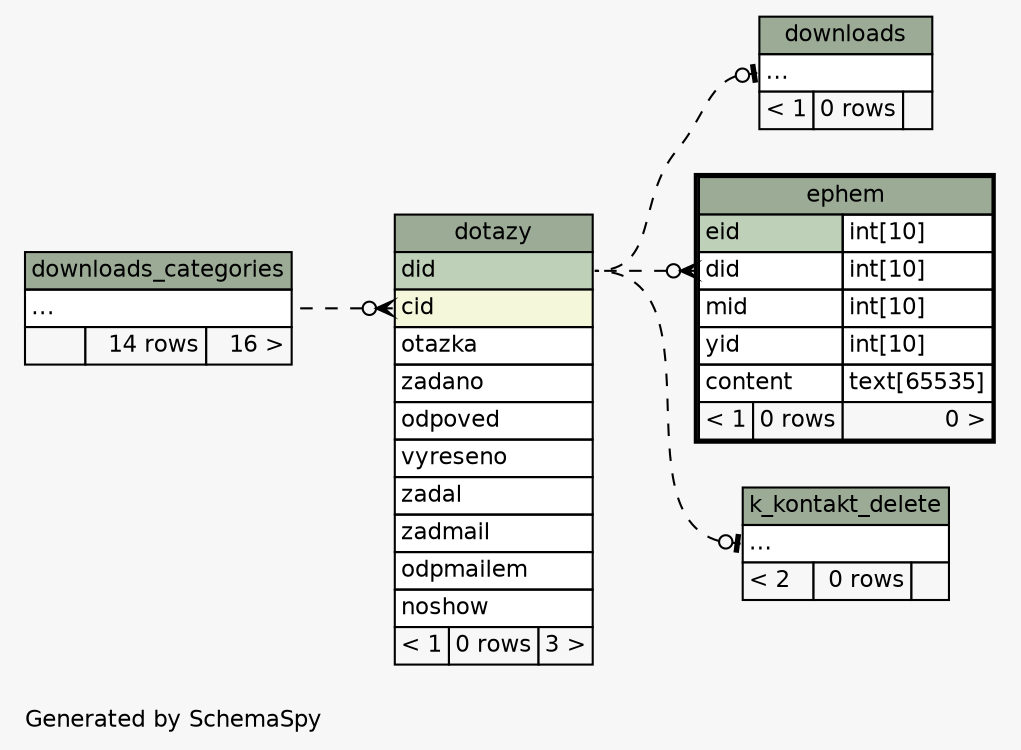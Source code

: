 // dot 2.38.0 on Mac OS X 10.9.4
// SchemaSpy rev 590
digraph "impliedTwoDegreesRelationshipsDiagram" {
  graph [
    rankdir="RL"
    bgcolor="#f7f7f7"
    label="\nGenerated by SchemaSpy"
    labeljust="l"
    nodesep="0.18"
    ranksep="0.46"
    fontname="Helvetica"
    fontsize="11"
  ];
  node [
    fontname="Helvetica"
    fontsize="11"
    shape="plaintext"
  ];
  edge [
    arrowsize="0.8"
  ];
  "dotazy":"cid":w -> "downloads_categories":"elipses":e [arrowhead=none dir=back arrowtail=crowodot style=dashed];
  "downloads":"elipses":w -> "dotazy":"did":e [arrowhead=none dir=back arrowtail=teeodot style=dashed];
  "ephem":"did":w -> "dotazy":"did":e [arrowhead=none dir=back arrowtail=crowodot style=dashed];
  "k_kontakt_delete":"elipses":w -> "dotazy":"did":e [arrowhead=none dir=back arrowtail=teeodot style=dashed];
  "dotazy" [
    label=<
    <TABLE BORDER="0" CELLBORDER="1" CELLSPACING="0" BGCOLOR="#ffffff">
      <TR><TD COLSPAN="3" BGCOLOR="#9bab96" ALIGN="CENTER">dotazy</TD></TR>
      <TR><TD PORT="did" COLSPAN="3" BGCOLOR="#bed1b8" ALIGN="LEFT">did</TD></TR>
      <TR><TD PORT="cid" COLSPAN="3" BGCOLOR="#f4f7da" ALIGN="LEFT">cid</TD></TR>
      <TR><TD PORT="otazka" COLSPAN="3" ALIGN="LEFT">otazka</TD></TR>
      <TR><TD PORT="zadano" COLSPAN="3" ALIGN="LEFT">zadano</TD></TR>
      <TR><TD PORT="odpoved" COLSPAN="3" ALIGN="LEFT">odpoved</TD></TR>
      <TR><TD PORT="vyreseno" COLSPAN="3" ALIGN="LEFT">vyreseno</TD></TR>
      <TR><TD PORT="zadal" COLSPAN="3" ALIGN="LEFT">zadal</TD></TR>
      <TR><TD PORT="zadmail" COLSPAN="3" ALIGN="LEFT">zadmail</TD></TR>
      <TR><TD PORT="odpmailem" COLSPAN="3" ALIGN="LEFT">odpmailem</TD></TR>
      <TR><TD PORT="noshow" COLSPAN="3" ALIGN="LEFT">noshow</TD></TR>
      <TR><TD ALIGN="LEFT" BGCOLOR="#f7f7f7">&lt; 1</TD><TD ALIGN="RIGHT" BGCOLOR="#f7f7f7">0 rows</TD><TD ALIGN="RIGHT" BGCOLOR="#f7f7f7">3 &gt;</TD></TR>
    </TABLE>>
    URL="dotazy.html"
    tooltip="dotazy"
  ];
  "downloads" [
    label=<
    <TABLE BORDER="0" CELLBORDER="1" CELLSPACING="0" BGCOLOR="#ffffff">
      <TR><TD COLSPAN="3" BGCOLOR="#9bab96" ALIGN="CENTER">downloads</TD></TR>
      <TR><TD PORT="elipses" COLSPAN="3" ALIGN="LEFT">...</TD></TR>
      <TR><TD ALIGN="LEFT" BGCOLOR="#f7f7f7">&lt; 1</TD><TD ALIGN="RIGHT" BGCOLOR="#f7f7f7">0 rows</TD><TD ALIGN="RIGHT" BGCOLOR="#f7f7f7">  </TD></TR>
    </TABLE>>
    URL="downloads.html"
    tooltip="downloads"
  ];
  "downloads_categories" [
    label=<
    <TABLE BORDER="0" CELLBORDER="1" CELLSPACING="0" BGCOLOR="#ffffff">
      <TR><TD COLSPAN="3" BGCOLOR="#9bab96" ALIGN="CENTER">downloads_categories</TD></TR>
      <TR><TD PORT="elipses" COLSPAN="3" ALIGN="LEFT">...</TD></TR>
      <TR><TD ALIGN="LEFT" BGCOLOR="#f7f7f7">  </TD><TD ALIGN="RIGHT" BGCOLOR="#f7f7f7">14 rows</TD><TD ALIGN="RIGHT" BGCOLOR="#f7f7f7">16 &gt;</TD></TR>
    </TABLE>>
    URL="downloads_categories.html"
    tooltip="downloads_categories"
  ];
  "ephem" [
    label=<
    <TABLE BORDER="2" CELLBORDER="1" CELLSPACING="0" BGCOLOR="#ffffff">
      <TR><TD COLSPAN="3" BGCOLOR="#9bab96" ALIGN="CENTER">ephem</TD></TR>
      <TR><TD PORT="eid" COLSPAN="2" BGCOLOR="#bed1b8" ALIGN="LEFT">eid</TD><TD PORT="eid.type" ALIGN="LEFT">int[10]</TD></TR>
      <TR><TD PORT="did" COLSPAN="2" ALIGN="LEFT">did</TD><TD PORT="did.type" ALIGN="LEFT">int[10]</TD></TR>
      <TR><TD PORT="mid" COLSPAN="2" ALIGN="LEFT">mid</TD><TD PORT="mid.type" ALIGN="LEFT">int[10]</TD></TR>
      <TR><TD PORT="yid" COLSPAN="2" ALIGN="LEFT">yid</TD><TD PORT="yid.type" ALIGN="LEFT">int[10]</TD></TR>
      <TR><TD PORT="content" COLSPAN="2" ALIGN="LEFT">content</TD><TD PORT="content.type" ALIGN="LEFT">text[65535]</TD></TR>
      <TR><TD ALIGN="LEFT" BGCOLOR="#f7f7f7">&lt; 1</TD><TD ALIGN="RIGHT" BGCOLOR="#f7f7f7">0 rows</TD><TD ALIGN="RIGHT" BGCOLOR="#f7f7f7">0 &gt;</TD></TR>
    </TABLE>>
    URL="ephem.html"
    tooltip="ephem"
  ];
  "k_kontakt_delete" [
    label=<
    <TABLE BORDER="0" CELLBORDER="1" CELLSPACING="0" BGCOLOR="#ffffff">
      <TR><TD COLSPAN="3" BGCOLOR="#9bab96" ALIGN="CENTER">k_kontakt_delete</TD></TR>
      <TR><TD PORT="elipses" COLSPAN="3" ALIGN="LEFT">...</TD></TR>
      <TR><TD ALIGN="LEFT" BGCOLOR="#f7f7f7">&lt; 2</TD><TD ALIGN="RIGHT" BGCOLOR="#f7f7f7">0 rows</TD><TD ALIGN="RIGHT" BGCOLOR="#f7f7f7">  </TD></TR>
    </TABLE>>
    URL="k_kontakt_delete.html"
    tooltip="k_kontakt_delete"
  ];
}
